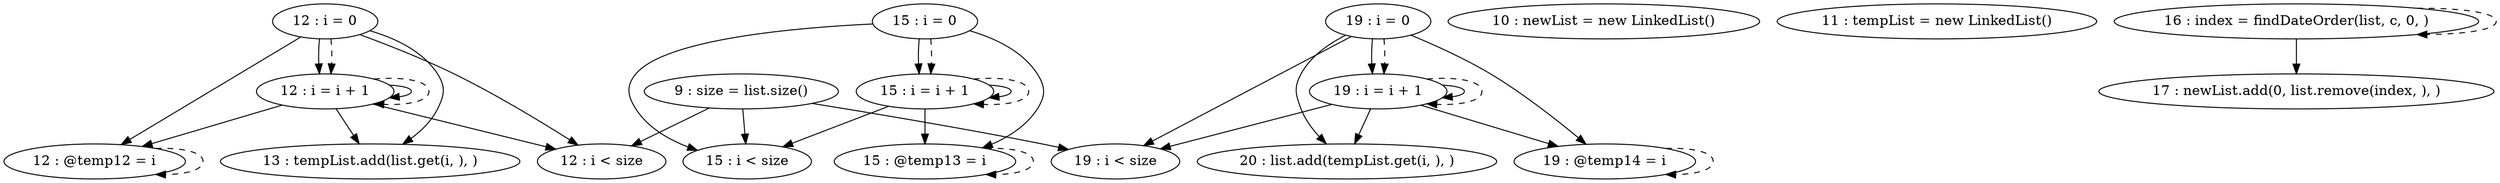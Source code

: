 digraph G {
"9 : size = list.size()"
"9 : size = list.size()" -> "12 : i < size"
"9 : size = list.size()" -> "15 : i < size"
"9 : size = list.size()" -> "19 : i < size"
"10 : newList = new LinkedList()"
"11 : tempList = new LinkedList()"
"12 : i = 0"
"12 : i = 0" -> "12 : @temp12 = i"
"12 : i = 0" -> "12 : i = i + 1"
"12 : i = 0" -> "12 : i < size"
"12 : i = 0" -> "13 : tempList.add(list.get(i, ), )"
"12 : i = 0" -> "12 : i = i + 1" [style=dashed]
"12 : i < size"
"13 : tempList.add(list.get(i, ), )"
"12 : @temp12 = i"
"12 : @temp12 = i" -> "12 : @temp12 = i" [style=dashed]
"12 : i = i + 1"
"12 : i = i + 1" -> "12 : @temp12 = i"
"12 : i = i + 1" -> "12 : i = i + 1"
"12 : i = i + 1" -> "12 : i < size"
"12 : i = i + 1" -> "13 : tempList.add(list.get(i, ), )"
"12 : i = i + 1" -> "12 : i = i + 1" [style=dashed]
"15 : i = 0"
"15 : i = 0" -> "15 : i = i + 1"
"15 : i = 0" -> "15 : i < size"
"15 : i = 0" -> "15 : @temp13 = i"
"15 : i = 0" -> "15 : i = i + 1" [style=dashed]
"15 : i < size"
"16 : index = findDateOrder(list, c, 0, )"
"16 : index = findDateOrder(list, c, 0, )" -> "17 : newList.add(0, list.remove(index, ), )"
"16 : index = findDateOrder(list, c, 0, )" -> "16 : index = findDateOrder(list, c, 0, )" [style=dashed]
"17 : newList.add(0, list.remove(index, ), )"
"15 : @temp13 = i"
"15 : @temp13 = i" -> "15 : @temp13 = i" [style=dashed]
"15 : i = i + 1"
"15 : i = i + 1" -> "15 : i = i + 1"
"15 : i = i + 1" -> "15 : i < size"
"15 : i = i + 1" -> "15 : @temp13 = i"
"15 : i = i + 1" -> "15 : i = i + 1" [style=dashed]
"19 : i = 0"
"19 : i = 0" -> "19 : i = i + 1"
"19 : i = 0" -> "20 : list.add(tempList.get(i, ), )"
"19 : i = 0" -> "19 : i < size"
"19 : i = 0" -> "19 : @temp14 = i"
"19 : i = 0" -> "19 : i = i + 1" [style=dashed]
"19 : i < size"
"20 : list.add(tempList.get(i, ), )"
"19 : @temp14 = i"
"19 : @temp14 = i" -> "19 : @temp14 = i" [style=dashed]
"19 : i = i + 1"
"19 : i = i + 1" -> "19 : i = i + 1"
"19 : i = i + 1" -> "20 : list.add(tempList.get(i, ), )"
"19 : i = i + 1" -> "19 : i < size"
"19 : i = i + 1" -> "19 : @temp14 = i"
"19 : i = i + 1" -> "19 : i = i + 1" [style=dashed]
}